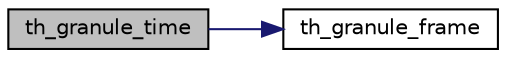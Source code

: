digraph "th_granule_time"
{
  edge [fontname="Helvetica",fontsize="10",labelfontname="Helvetica",labelfontsize="10"];
  node [fontname="Helvetica",fontsize="10",shape=record];
  rankdir="LR";
  Node1 [label="th_granule_time",height=0.2,width=0.4,color="black", fillcolor="grey75", style="filled", fontcolor="black"];
  Node1 -> Node2 [color="midnightblue",fontsize="10",style="solid",fontname="Helvetica"];
  Node2 [label="th_granule_frame",height=0.2,width=0.4,color="black", fillcolor="white", style="filled",URL="$group__basefuncs.html#ga95b10e76fc4c05d0240ea2dfd9fd62bd"];
}
